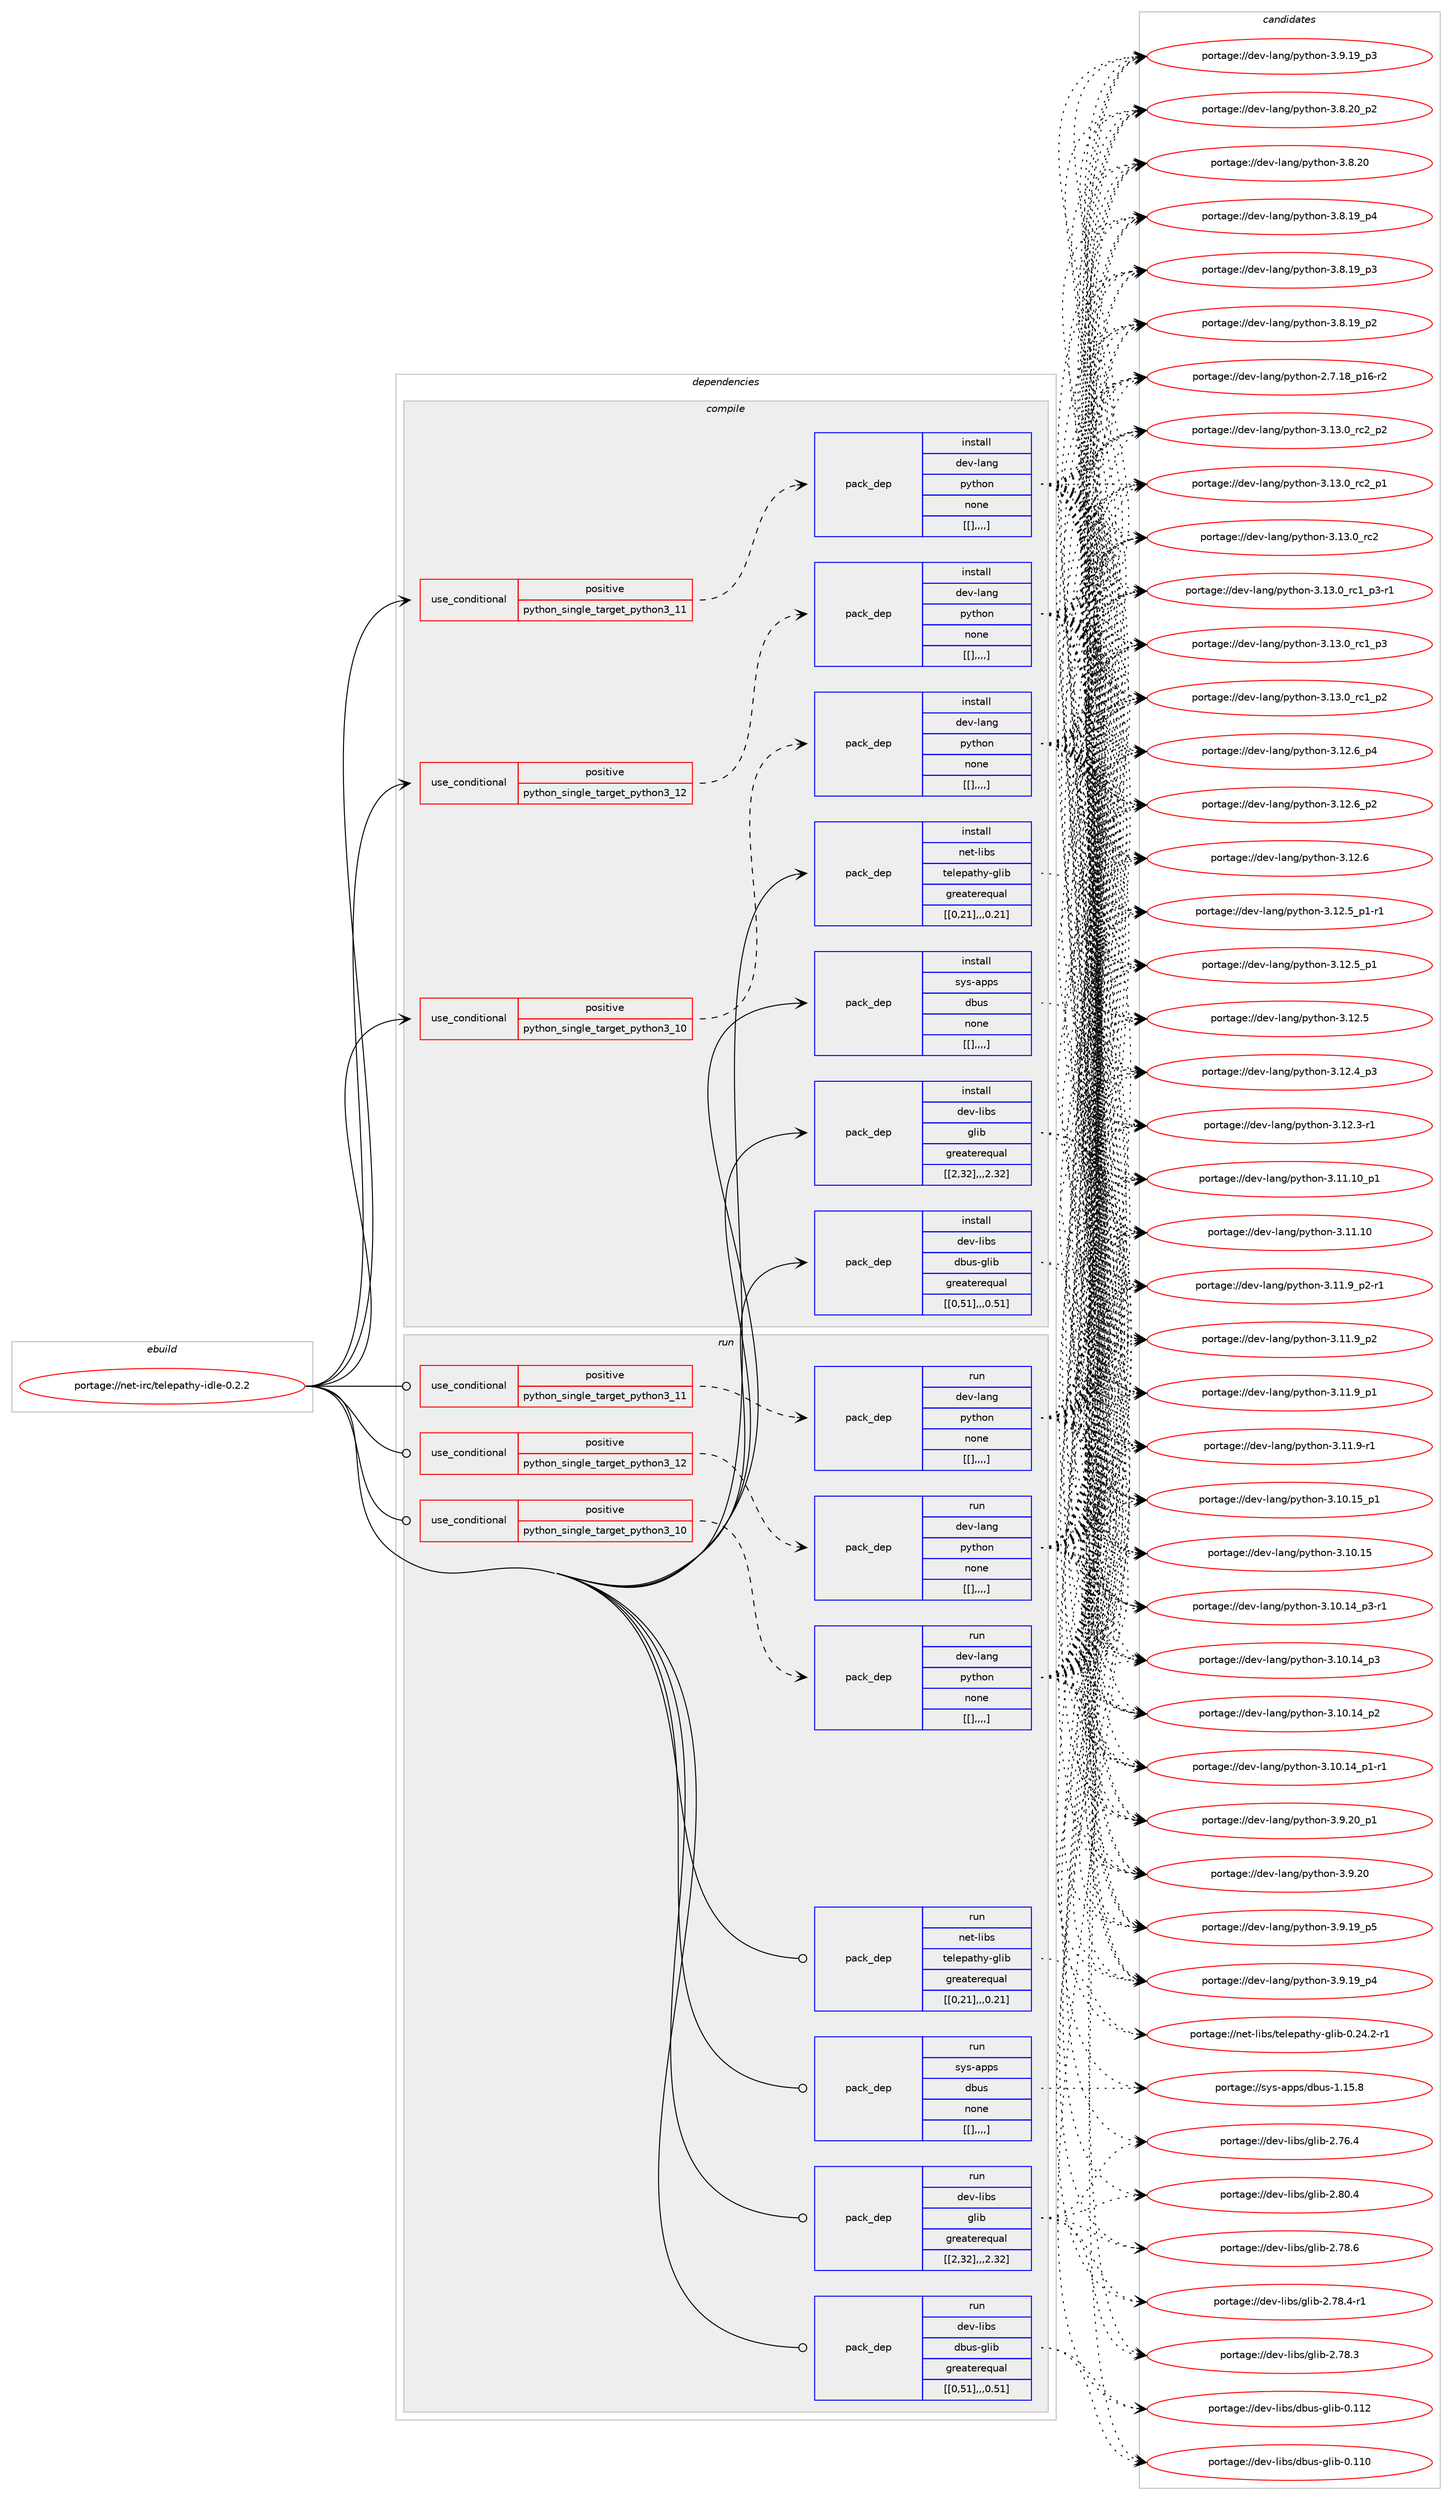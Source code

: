 digraph prolog {

# *************
# Graph options
# *************

newrank=true;
concentrate=true;
compound=true;
graph [rankdir=LR,fontname=Helvetica,fontsize=10,ranksep=1.5];#, ranksep=2.5, nodesep=0.2];
edge  [arrowhead=vee];
node  [fontname=Helvetica,fontsize=10];

# **********
# The ebuild
# **********

subgraph cluster_leftcol {
color=gray;
label=<<i>ebuild</i>>;
id [label="portage://net-irc/telepathy-idle-0.2.2", color=red, width=4, href="../net-irc/telepathy-idle-0.2.2.svg"];
}

# ****************
# The dependencies
# ****************

subgraph cluster_midcol {
color=gray;
label=<<i>dependencies</i>>;
subgraph cluster_compile {
fillcolor="#eeeeee";
style=filled;
label=<<i>compile</i>>;
subgraph cond1357 {
dependency3674 [label=<<TABLE BORDER="0" CELLBORDER="1" CELLSPACING="0" CELLPADDING="4"><TR><TD ROWSPAN="3" CELLPADDING="10">use_conditional</TD></TR><TR><TD>positive</TD></TR><TR><TD>python_single_target_python3_10</TD></TR></TABLE>>, shape=none, color=red];
subgraph pack2304 {
dependency3675 [label=<<TABLE BORDER="0" CELLBORDER="1" CELLSPACING="0" CELLPADDING="4" WIDTH="220"><TR><TD ROWSPAN="6" CELLPADDING="30">pack_dep</TD></TR><TR><TD WIDTH="110">install</TD></TR><TR><TD>dev-lang</TD></TR><TR><TD>python</TD></TR><TR><TD>none</TD></TR><TR><TD>[[],,,,]</TD></TR></TABLE>>, shape=none, color=blue];
}
dependency3674:e -> dependency3675:w [weight=20,style="dashed",arrowhead="vee"];
}
id:e -> dependency3674:w [weight=20,style="solid",arrowhead="vee"];
subgraph cond1358 {
dependency3676 [label=<<TABLE BORDER="0" CELLBORDER="1" CELLSPACING="0" CELLPADDING="4"><TR><TD ROWSPAN="3" CELLPADDING="10">use_conditional</TD></TR><TR><TD>positive</TD></TR><TR><TD>python_single_target_python3_11</TD></TR></TABLE>>, shape=none, color=red];
subgraph pack2305 {
dependency3677 [label=<<TABLE BORDER="0" CELLBORDER="1" CELLSPACING="0" CELLPADDING="4" WIDTH="220"><TR><TD ROWSPAN="6" CELLPADDING="30">pack_dep</TD></TR><TR><TD WIDTH="110">install</TD></TR><TR><TD>dev-lang</TD></TR><TR><TD>python</TD></TR><TR><TD>none</TD></TR><TR><TD>[[],,,,]</TD></TR></TABLE>>, shape=none, color=blue];
}
dependency3676:e -> dependency3677:w [weight=20,style="dashed",arrowhead="vee"];
}
id:e -> dependency3676:w [weight=20,style="solid",arrowhead="vee"];
subgraph cond1359 {
dependency3678 [label=<<TABLE BORDER="0" CELLBORDER="1" CELLSPACING="0" CELLPADDING="4"><TR><TD ROWSPAN="3" CELLPADDING="10">use_conditional</TD></TR><TR><TD>positive</TD></TR><TR><TD>python_single_target_python3_12</TD></TR></TABLE>>, shape=none, color=red];
subgraph pack2306 {
dependency3679 [label=<<TABLE BORDER="0" CELLBORDER="1" CELLSPACING="0" CELLPADDING="4" WIDTH="220"><TR><TD ROWSPAN="6" CELLPADDING="30">pack_dep</TD></TR><TR><TD WIDTH="110">install</TD></TR><TR><TD>dev-lang</TD></TR><TR><TD>python</TD></TR><TR><TD>none</TD></TR><TR><TD>[[],,,,]</TD></TR></TABLE>>, shape=none, color=blue];
}
dependency3678:e -> dependency3679:w [weight=20,style="dashed",arrowhead="vee"];
}
id:e -> dependency3678:w [weight=20,style="solid",arrowhead="vee"];
subgraph pack2307 {
dependency3680 [label=<<TABLE BORDER="0" CELLBORDER="1" CELLSPACING="0" CELLPADDING="4" WIDTH="220"><TR><TD ROWSPAN="6" CELLPADDING="30">pack_dep</TD></TR><TR><TD WIDTH="110">install</TD></TR><TR><TD>dev-libs</TD></TR><TR><TD>dbus-glib</TD></TR><TR><TD>greaterequal</TD></TR><TR><TD>[[0,51],,,0.51]</TD></TR></TABLE>>, shape=none, color=blue];
}
id:e -> dependency3680:w [weight=20,style="solid",arrowhead="vee"];
subgraph pack2308 {
dependency3681 [label=<<TABLE BORDER="0" CELLBORDER="1" CELLSPACING="0" CELLPADDING="4" WIDTH="220"><TR><TD ROWSPAN="6" CELLPADDING="30">pack_dep</TD></TR><TR><TD WIDTH="110">install</TD></TR><TR><TD>dev-libs</TD></TR><TR><TD>glib</TD></TR><TR><TD>greaterequal</TD></TR><TR><TD>[[2,32],,,2.32]</TD></TR></TABLE>>, shape=none, color=blue];
}
id:e -> dependency3681:w [weight=20,style="solid",arrowhead="vee"];
subgraph pack2309 {
dependency3682 [label=<<TABLE BORDER="0" CELLBORDER="1" CELLSPACING="0" CELLPADDING="4" WIDTH="220"><TR><TD ROWSPAN="6" CELLPADDING="30">pack_dep</TD></TR><TR><TD WIDTH="110">install</TD></TR><TR><TD>net-libs</TD></TR><TR><TD>telepathy-glib</TD></TR><TR><TD>greaterequal</TD></TR><TR><TD>[[0,21],,,0.21]</TD></TR></TABLE>>, shape=none, color=blue];
}
id:e -> dependency3682:w [weight=20,style="solid",arrowhead="vee"];
subgraph pack2310 {
dependency3683 [label=<<TABLE BORDER="0" CELLBORDER="1" CELLSPACING="0" CELLPADDING="4" WIDTH="220"><TR><TD ROWSPAN="6" CELLPADDING="30">pack_dep</TD></TR><TR><TD WIDTH="110">install</TD></TR><TR><TD>sys-apps</TD></TR><TR><TD>dbus</TD></TR><TR><TD>none</TD></TR><TR><TD>[[],,,,]</TD></TR></TABLE>>, shape=none, color=blue];
}
id:e -> dependency3683:w [weight=20,style="solid",arrowhead="vee"];
}
subgraph cluster_compileandrun {
fillcolor="#eeeeee";
style=filled;
label=<<i>compile and run</i>>;
}
subgraph cluster_run {
fillcolor="#eeeeee";
style=filled;
label=<<i>run</i>>;
subgraph cond1360 {
dependency3684 [label=<<TABLE BORDER="0" CELLBORDER="1" CELLSPACING="0" CELLPADDING="4"><TR><TD ROWSPAN="3" CELLPADDING="10">use_conditional</TD></TR><TR><TD>positive</TD></TR><TR><TD>python_single_target_python3_10</TD></TR></TABLE>>, shape=none, color=red];
subgraph pack2311 {
dependency3685 [label=<<TABLE BORDER="0" CELLBORDER="1" CELLSPACING="0" CELLPADDING="4" WIDTH="220"><TR><TD ROWSPAN="6" CELLPADDING="30">pack_dep</TD></TR><TR><TD WIDTH="110">run</TD></TR><TR><TD>dev-lang</TD></TR><TR><TD>python</TD></TR><TR><TD>none</TD></TR><TR><TD>[[],,,,]</TD></TR></TABLE>>, shape=none, color=blue];
}
dependency3684:e -> dependency3685:w [weight=20,style="dashed",arrowhead="vee"];
}
id:e -> dependency3684:w [weight=20,style="solid",arrowhead="odot"];
subgraph cond1361 {
dependency3686 [label=<<TABLE BORDER="0" CELLBORDER="1" CELLSPACING="0" CELLPADDING="4"><TR><TD ROWSPAN="3" CELLPADDING="10">use_conditional</TD></TR><TR><TD>positive</TD></TR><TR><TD>python_single_target_python3_11</TD></TR></TABLE>>, shape=none, color=red];
subgraph pack2312 {
dependency3687 [label=<<TABLE BORDER="0" CELLBORDER="1" CELLSPACING="0" CELLPADDING="4" WIDTH="220"><TR><TD ROWSPAN="6" CELLPADDING="30">pack_dep</TD></TR><TR><TD WIDTH="110">run</TD></TR><TR><TD>dev-lang</TD></TR><TR><TD>python</TD></TR><TR><TD>none</TD></TR><TR><TD>[[],,,,]</TD></TR></TABLE>>, shape=none, color=blue];
}
dependency3686:e -> dependency3687:w [weight=20,style="dashed",arrowhead="vee"];
}
id:e -> dependency3686:w [weight=20,style="solid",arrowhead="odot"];
subgraph cond1362 {
dependency3688 [label=<<TABLE BORDER="0" CELLBORDER="1" CELLSPACING="0" CELLPADDING="4"><TR><TD ROWSPAN="3" CELLPADDING="10">use_conditional</TD></TR><TR><TD>positive</TD></TR><TR><TD>python_single_target_python3_12</TD></TR></TABLE>>, shape=none, color=red];
subgraph pack2313 {
dependency3689 [label=<<TABLE BORDER="0" CELLBORDER="1" CELLSPACING="0" CELLPADDING="4" WIDTH="220"><TR><TD ROWSPAN="6" CELLPADDING="30">pack_dep</TD></TR><TR><TD WIDTH="110">run</TD></TR><TR><TD>dev-lang</TD></TR><TR><TD>python</TD></TR><TR><TD>none</TD></TR><TR><TD>[[],,,,]</TD></TR></TABLE>>, shape=none, color=blue];
}
dependency3688:e -> dependency3689:w [weight=20,style="dashed",arrowhead="vee"];
}
id:e -> dependency3688:w [weight=20,style="solid",arrowhead="odot"];
subgraph pack2314 {
dependency3690 [label=<<TABLE BORDER="0" CELLBORDER="1" CELLSPACING="0" CELLPADDING="4" WIDTH="220"><TR><TD ROWSPAN="6" CELLPADDING="30">pack_dep</TD></TR><TR><TD WIDTH="110">run</TD></TR><TR><TD>dev-libs</TD></TR><TR><TD>dbus-glib</TD></TR><TR><TD>greaterequal</TD></TR><TR><TD>[[0,51],,,0.51]</TD></TR></TABLE>>, shape=none, color=blue];
}
id:e -> dependency3690:w [weight=20,style="solid",arrowhead="odot"];
subgraph pack2315 {
dependency3691 [label=<<TABLE BORDER="0" CELLBORDER="1" CELLSPACING="0" CELLPADDING="4" WIDTH="220"><TR><TD ROWSPAN="6" CELLPADDING="30">pack_dep</TD></TR><TR><TD WIDTH="110">run</TD></TR><TR><TD>dev-libs</TD></TR><TR><TD>glib</TD></TR><TR><TD>greaterequal</TD></TR><TR><TD>[[2,32],,,2.32]</TD></TR></TABLE>>, shape=none, color=blue];
}
id:e -> dependency3691:w [weight=20,style="solid",arrowhead="odot"];
subgraph pack2316 {
dependency3692 [label=<<TABLE BORDER="0" CELLBORDER="1" CELLSPACING="0" CELLPADDING="4" WIDTH="220"><TR><TD ROWSPAN="6" CELLPADDING="30">pack_dep</TD></TR><TR><TD WIDTH="110">run</TD></TR><TR><TD>net-libs</TD></TR><TR><TD>telepathy-glib</TD></TR><TR><TD>greaterequal</TD></TR><TR><TD>[[0,21],,,0.21]</TD></TR></TABLE>>, shape=none, color=blue];
}
id:e -> dependency3692:w [weight=20,style="solid",arrowhead="odot"];
subgraph pack2317 {
dependency3693 [label=<<TABLE BORDER="0" CELLBORDER="1" CELLSPACING="0" CELLPADDING="4" WIDTH="220"><TR><TD ROWSPAN="6" CELLPADDING="30">pack_dep</TD></TR><TR><TD WIDTH="110">run</TD></TR><TR><TD>sys-apps</TD></TR><TR><TD>dbus</TD></TR><TR><TD>none</TD></TR><TR><TD>[[],,,,]</TD></TR></TABLE>>, shape=none, color=blue];
}
id:e -> dependency3693:w [weight=20,style="solid",arrowhead="odot"];
}
}

# **************
# The candidates
# **************

subgraph cluster_choices {
rank=same;
color=gray;
label=<<i>candidates</i>>;

subgraph choice2304 {
color=black;
nodesep=1;
choice100101118451089711010347112121116104111110455146495146489511499509511250 [label="portage://dev-lang/python-3.13.0_rc2_p2", color=red, width=4,href="../dev-lang/python-3.13.0_rc2_p2.svg"];
choice100101118451089711010347112121116104111110455146495146489511499509511249 [label="portage://dev-lang/python-3.13.0_rc2_p1", color=red, width=4,href="../dev-lang/python-3.13.0_rc2_p1.svg"];
choice10010111845108971101034711212111610411111045514649514648951149950 [label="portage://dev-lang/python-3.13.0_rc2", color=red, width=4,href="../dev-lang/python-3.13.0_rc2.svg"];
choice1001011184510897110103471121211161041111104551464951464895114994995112514511449 [label="portage://dev-lang/python-3.13.0_rc1_p3-r1", color=red, width=4,href="../dev-lang/python-3.13.0_rc1_p3-r1.svg"];
choice100101118451089711010347112121116104111110455146495146489511499499511251 [label="portage://dev-lang/python-3.13.0_rc1_p3", color=red, width=4,href="../dev-lang/python-3.13.0_rc1_p3.svg"];
choice100101118451089711010347112121116104111110455146495146489511499499511250 [label="portage://dev-lang/python-3.13.0_rc1_p2", color=red, width=4,href="../dev-lang/python-3.13.0_rc1_p2.svg"];
choice100101118451089711010347112121116104111110455146495046549511252 [label="portage://dev-lang/python-3.12.6_p4", color=red, width=4,href="../dev-lang/python-3.12.6_p4.svg"];
choice100101118451089711010347112121116104111110455146495046549511250 [label="portage://dev-lang/python-3.12.6_p2", color=red, width=4,href="../dev-lang/python-3.12.6_p2.svg"];
choice10010111845108971101034711212111610411111045514649504654 [label="portage://dev-lang/python-3.12.6", color=red, width=4,href="../dev-lang/python-3.12.6.svg"];
choice1001011184510897110103471121211161041111104551464950465395112494511449 [label="portage://dev-lang/python-3.12.5_p1-r1", color=red, width=4,href="../dev-lang/python-3.12.5_p1-r1.svg"];
choice100101118451089711010347112121116104111110455146495046539511249 [label="portage://dev-lang/python-3.12.5_p1", color=red, width=4,href="../dev-lang/python-3.12.5_p1.svg"];
choice10010111845108971101034711212111610411111045514649504653 [label="portage://dev-lang/python-3.12.5", color=red, width=4,href="../dev-lang/python-3.12.5.svg"];
choice100101118451089711010347112121116104111110455146495046529511251 [label="portage://dev-lang/python-3.12.4_p3", color=red, width=4,href="../dev-lang/python-3.12.4_p3.svg"];
choice100101118451089711010347112121116104111110455146495046514511449 [label="portage://dev-lang/python-3.12.3-r1", color=red, width=4,href="../dev-lang/python-3.12.3-r1.svg"];
choice10010111845108971101034711212111610411111045514649494649489511249 [label="portage://dev-lang/python-3.11.10_p1", color=red, width=4,href="../dev-lang/python-3.11.10_p1.svg"];
choice1001011184510897110103471121211161041111104551464949464948 [label="portage://dev-lang/python-3.11.10", color=red, width=4,href="../dev-lang/python-3.11.10.svg"];
choice1001011184510897110103471121211161041111104551464949465795112504511449 [label="portage://dev-lang/python-3.11.9_p2-r1", color=red, width=4,href="../dev-lang/python-3.11.9_p2-r1.svg"];
choice100101118451089711010347112121116104111110455146494946579511250 [label="portage://dev-lang/python-3.11.9_p2", color=red, width=4,href="../dev-lang/python-3.11.9_p2.svg"];
choice100101118451089711010347112121116104111110455146494946579511249 [label="portage://dev-lang/python-3.11.9_p1", color=red, width=4,href="../dev-lang/python-3.11.9_p1.svg"];
choice100101118451089711010347112121116104111110455146494946574511449 [label="portage://dev-lang/python-3.11.9-r1", color=red, width=4,href="../dev-lang/python-3.11.9-r1.svg"];
choice10010111845108971101034711212111610411111045514649484649539511249 [label="portage://dev-lang/python-3.10.15_p1", color=red, width=4,href="../dev-lang/python-3.10.15_p1.svg"];
choice1001011184510897110103471121211161041111104551464948464953 [label="portage://dev-lang/python-3.10.15", color=red, width=4,href="../dev-lang/python-3.10.15.svg"];
choice100101118451089711010347112121116104111110455146494846495295112514511449 [label="portage://dev-lang/python-3.10.14_p3-r1", color=red, width=4,href="../dev-lang/python-3.10.14_p3-r1.svg"];
choice10010111845108971101034711212111610411111045514649484649529511251 [label="portage://dev-lang/python-3.10.14_p3", color=red, width=4,href="../dev-lang/python-3.10.14_p3.svg"];
choice10010111845108971101034711212111610411111045514649484649529511250 [label="portage://dev-lang/python-3.10.14_p2", color=red, width=4,href="../dev-lang/python-3.10.14_p2.svg"];
choice100101118451089711010347112121116104111110455146494846495295112494511449 [label="portage://dev-lang/python-3.10.14_p1-r1", color=red, width=4,href="../dev-lang/python-3.10.14_p1-r1.svg"];
choice100101118451089711010347112121116104111110455146574650489511249 [label="portage://dev-lang/python-3.9.20_p1", color=red, width=4,href="../dev-lang/python-3.9.20_p1.svg"];
choice10010111845108971101034711212111610411111045514657465048 [label="portage://dev-lang/python-3.9.20", color=red, width=4,href="../dev-lang/python-3.9.20.svg"];
choice100101118451089711010347112121116104111110455146574649579511253 [label="portage://dev-lang/python-3.9.19_p5", color=red, width=4,href="../dev-lang/python-3.9.19_p5.svg"];
choice100101118451089711010347112121116104111110455146574649579511252 [label="portage://dev-lang/python-3.9.19_p4", color=red, width=4,href="../dev-lang/python-3.9.19_p4.svg"];
choice100101118451089711010347112121116104111110455146574649579511251 [label="portage://dev-lang/python-3.9.19_p3", color=red, width=4,href="../dev-lang/python-3.9.19_p3.svg"];
choice100101118451089711010347112121116104111110455146564650489511250 [label="portage://dev-lang/python-3.8.20_p2", color=red, width=4,href="../dev-lang/python-3.8.20_p2.svg"];
choice10010111845108971101034711212111610411111045514656465048 [label="portage://dev-lang/python-3.8.20", color=red, width=4,href="../dev-lang/python-3.8.20.svg"];
choice100101118451089711010347112121116104111110455146564649579511252 [label="portage://dev-lang/python-3.8.19_p4", color=red, width=4,href="../dev-lang/python-3.8.19_p4.svg"];
choice100101118451089711010347112121116104111110455146564649579511251 [label="portage://dev-lang/python-3.8.19_p3", color=red, width=4,href="../dev-lang/python-3.8.19_p3.svg"];
choice100101118451089711010347112121116104111110455146564649579511250 [label="portage://dev-lang/python-3.8.19_p2", color=red, width=4,href="../dev-lang/python-3.8.19_p2.svg"];
choice100101118451089711010347112121116104111110455046554649569511249544511450 [label="portage://dev-lang/python-2.7.18_p16-r2", color=red, width=4,href="../dev-lang/python-2.7.18_p16-r2.svg"];
dependency3675:e -> choice100101118451089711010347112121116104111110455146495146489511499509511250:w [style=dotted,weight="100"];
dependency3675:e -> choice100101118451089711010347112121116104111110455146495146489511499509511249:w [style=dotted,weight="100"];
dependency3675:e -> choice10010111845108971101034711212111610411111045514649514648951149950:w [style=dotted,weight="100"];
dependency3675:e -> choice1001011184510897110103471121211161041111104551464951464895114994995112514511449:w [style=dotted,weight="100"];
dependency3675:e -> choice100101118451089711010347112121116104111110455146495146489511499499511251:w [style=dotted,weight="100"];
dependency3675:e -> choice100101118451089711010347112121116104111110455146495146489511499499511250:w [style=dotted,weight="100"];
dependency3675:e -> choice100101118451089711010347112121116104111110455146495046549511252:w [style=dotted,weight="100"];
dependency3675:e -> choice100101118451089711010347112121116104111110455146495046549511250:w [style=dotted,weight="100"];
dependency3675:e -> choice10010111845108971101034711212111610411111045514649504654:w [style=dotted,weight="100"];
dependency3675:e -> choice1001011184510897110103471121211161041111104551464950465395112494511449:w [style=dotted,weight="100"];
dependency3675:e -> choice100101118451089711010347112121116104111110455146495046539511249:w [style=dotted,weight="100"];
dependency3675:e -> choice10010111845108971101034711212111610411111045514649504653:w [style=dotted,weight="100"];
dependency3675:e -> choice100101118451089711010347112121116104111110455146495046529511251:w [style=dotted,weight="100"];
dependency3675:e -> choice100101118451089711010347112121116104111110455146495046514511449:w [style=dotted,weight="100"];
dependency3675:e -> choice10010111845108971101034711212111610411111045514649494649489511249:w [style=dotted,weight="100"];
dependency3675:e -> choice1001011184510897110103471121211161041111104551464949464948:w [style=dotted,weight="100"];
dependency3675:e -> choice1001011184510897110103471121211161041111104551464949465795112504511449:w [style=dotted,weight="100"];
dependency3675:e -> choice100101118451089711010347112121116104111110455146494946579511250:w [style=dotted,weight="100"];
dependency3675:e -> choice100101118451089711010347112121116104111110455146494946579511249:w [style=dotted,weight="100"];
dependency3675:e -> choice100101118451089711010347112121116104111110455146494946574511449:w [style=dotted,weight="100"];
dependency3675:e -> choice10010111845108971101034711212111610411111045514649484649539511249:w [style=dotted,weight="100"];
dependency3675:e -> choice1001011184510897110103471121211161041111104551464948464953:w [style=dotted,weight="100"];
dependency3675:e -> choice100101118451089711010347112121116104111110455146494846495295112514511449:w [style=dotted,weight="100"];
dependency3675:e -> choice10010111845108971101034711212111610411111045514649484649529511251:w [style=dotted,weight="100"];
dependency3675:e -> choice10010111845108971101034711212111610411111045514649484649529511250:w [style=dotted,weight="100"];
dependency3675:e -> choice100101118451089711010347112121116104111110455146494846495295112494511449:w [style=dotted,weight="100"];
dependency3675:e -> choice100101118451089711010347112121116104111110455146574650489511249:w [style=dotted,weight="100"];
dependency3675:e -> choice10010111845108971101034711212111610411111045514657465048:w [style=dotted,weight="100"];
dependency3675:e -> choice100101118451089711010347112121116104111110455146574649579511253:w [style=dotted,weight="100"];
dependency3675:e -> choice100101118451089711010347112121116104111110455146574649579511252:w [style=dotted,weight="100"];
dependency3675:e -> choice100101118451089711010347112121116104111110455146574649579511251:w [style=dotted,weight="100"];
dependency3675:e -> choice100101118451089711010347112121116104111110455146564650489511250:w [style=dotted,weight="100"];
dependency3675:e -> choice10010111845108971101034711212111610411111045514656465048:w [style=dotted,weight="100"];
dependency3675:e -> choice100101118451089711010347112121116104111110455146564649579511252:w [style=dotted,weight="100"];
dependency3675:e -> choice100101118451089711010347112121116104111110455146564649579511251:w [style=dotted,weight="100"];
dependency3675:e -> choice100101118451089711010347112121116104111110455146564649579511250:w [style=dotted,weight="100"];
dependency3675:e -> choice100101118451089711010347112121116104111110455046554649569511249544511450:w [style=dotted,weight="100"];
}
subgraph choice2305 {
color=black;
nodesep=1;
choice100101118451089711010347112121116104111110455146495146489511499509511250 [label="portage://dev-lang/python-3.13.0_rc2_p2", color=red, width=4,href="../dev-lang/python-3.13.0_rc2_p2.svg"];
choice100101118451089711010347112121116104111110455146495146489511499509511249 [label="portage://dev-lang/python-3.13.0_rc2_p1", color=red, width=4,href="../dev-lang/python-3.13.0_rc2_p1.svg"];
choice10010111845108971101034711212111610411111045514649514648951149950 [label="portage://dev-lang/python-3.13.0_rc2", color=red, width=4,href="../dev-lang/python-3.13.0_rc2.svg"];
choice1001011184510897110103471121211161041111104551464951464895114994995112514511449 [label="portage://dev-lang/python-3.13.0_rc1_p3-r1", color=red, width=4,href="../dev-lang/python-3.13.0_rc1_p3-r1.svg"];
choice100101118451089711010347112121116104111110455146495146489511499499511251 [label="portage://dev-lang/python-3.13.0_rc1_p3", color=red, width=4,href="../dev-lang/python-3.13.0_rc1_p3.svg"];
choice100101118451089711010347112121116104111110455146495146489511499499511250 [label="portage://dev-lang/python-3.13.0_rc1_p2", color=red, width=4,href="../dev-lang/python-3.13.0_rc1_p2.svg"];
choice100101118451089711010347112121116104111110455146495046549511252 [label="portage://dev-lang/python-3.12.6_p4", color=red, width=4,href="../dev-lang/python-3.12.6_p4.svg"];
choice100101118451089711010347112121116104111110455146495046549511250 [label="portage://dev-lang/python-3.12.6_p2", color=red, width=4,href="../dev-lang/python-3.12.6_p2.svg"];
choice10010111845108971101034711212111610411111045514649504654 [label="portage://dev-lang/python-3.12.6", color=red, width=4,href="../dev-lang/python-3.12.6.svg"];
choice1001011184510897110103471121211161041111104551464950465395112494511449 [label="portage://dev-lang/python-3.12.5_p1-r1", color=red, width=4,href="../dev-lang/python-3.12.5_p1-r1.svg"];
choice100101118451089711010347112121116104111110455146495046539511249 [label="portage://dev-lang/python-3.12.5_p1", color=red, width=4,href="../dev-lang/python-3.12.5_p1.svg"];
choice10010111845108971101034711212111610411111045514649504653 [label="portage://dev-lang/python-3.12.5", color=red, width=4,href="../dev-lang/python-3.12.5.svg"];
choice100101118451089711010347112121116104111110455146495046529511251 [label="portage://dev-lang/python-3.12.4_p3", color=red, width=4,href="../dev-lang/python-3.12.4_p3.svg"];
choice100101118451089711010347112121116104111110455146495046514511449 [label="portage://dev-lang/python-3.12.3-r1", color=red, width=4,href="../dev-lang/python-3.12.3-r1.svg"];
choice10010111845108971101034711212111610411111045514649494649489511249 [label="portage://dev-lang/python-3.11.10_p1", color=red, width=4,href="../dev-lang/python-3.11.10_p1.svg"];
choice1001011184510897110103471121211161041111104551464949464948 [label="portage://dev-lang/python-3.11.10", color=red, width=4,href="../dev-lang/python-3.11.10.svg"];
choice1001011184510897110103471121211161041111104551464949465795112504511449 [label="portage://dev-lang/python-3.11.9_p2-r1", color=red, width=4,href="../dev-lang/python-3.11.9_p2-r1.svg"];
choice100101118451089711010347112121116104111110455146494946579511250 [label="portage://dev-lang/python-3.11.9_p2", color=red, width=4,href="../dev-lang/python-3.11.9_p2.svg"];
choice100101118451089711010347112121116104111110455146494946579511249 [label="portage://dev-lang/python-3.11.9_p1", color=red, width=4,href="../dev-lang/python-3.11.9_p1.svg"];
choice100101118451089711010347112121116104111110455146494946574511449 [label="portage://dev-lang/python-3.11.9-r1", color=red, width=4,href="../dev-lang/python-3.11.9-r1.svg"];
choice10010111845108971101034711212111610411111045514649484649539511249 [label="portage://dev-lang/python-3.10.15_p1", color=red, width=4,href="../dev-lang/python-3.10.15_p1.svg"];
choice1001011184510897110103471121211161041111104551464948464953 [label="portage://dev-lang/python-3.10.15", color=red, width=4,href="../dev-lang/python-3.10.15.svg"];
choice100101118451089711010347112121116104111110455146494846495295112514511449 [label="portage://dev-lang/python-3.10.14_p3-r1", color=red, width=4,href="../dev-lang/python-3.10.14_p3-r1.svg"];
choice10010111845108971101034711212111610411111045514649484649529511251 [label="portage://dev-lang/python-3.10.14_p3", color=red, width=4,href="../dev-lang/python-3.10.14_p3.svg"];
choice10010111845108971101034711212111610411111045514649484649529511250 [label="portage://dev-lang/python-3.10.14_p2", color=red, width=4,href="../dev-lang/python-3.10.14_p2.svg"];
choice100101118451089711010347112121116104111110455146494846495295112494511449 [label="portage://dev-lang/python-3.10.14_p1-r1", color=red, width=4,href="../dev-lang/python-3.10.14_p1-r1.svg"];
choice100101118451089711010347112121116104111110455146574650489511249 [label="portage://dev-lang/python-3.9.20_p1", color=red, width=4,href="../dev-lang/python-3.9.20_p1.svg"];
choice10010111845108971101034711212111610411111045514657465048 [label="portage://dev-lang/python-3.9.20", color=red, width=4,href="../dev-lang/python-3.9.20.svg"];
choice100101118451089711010347112121116104111110455146574649579511253 [label="portage://dev-lang/python-3.9.19_p5", color=red, width=4,href="../dev-lang/python-3.9.19_p5.svg"];
choice100101118451089711010347112121116104111110455146574649579511252 [label="portage://dev-lang/python-3.9.19_p4", color=red, width=4,href="../dev-lang/python-3.9.19_p4.svg"];
choice100101118451089711010347112121116104111110455146574649579511251 [label="portage://dev-lang/python-3.9.19_p3", color=red, width=4,href="../dev-lang/python-3.9.19_p3.svg"];
choice100101118451089711010347112121116104111110455146564650489511250 [label="portage://dev-lang/python-3.8.20_p2", color=red, width=4,href="../dev-lang/python-3.8.20_p2.svg"];
choice10010111845108971101034711212111610411111045514656465048 [label="portage://dev-lang/python-3.8.20", color=red, width=4,href="../dev-lang/python-3.8.20.svg"];
choice100101118451089711010347112121116104111110455146564649579511252 [label="portage://dev-lang/python-3.8.19_p4", color=red, width=4,href="../dev-lang/python-3.8.19_p4.svg"];
choice100101118451089711010347112121116104111110455146564649579511251 [label="portage://dev-lang/python-3.8.19_p3", color=red, width=4,href="../dev-lang/python-3.8.19_p3.svg"];
choice100101118451089711010347112121116104111110455146564649579511250 [label="portage://dev-lang/python-3.8.19_p2", color=red, width=4,href="../dev-lang/python-3.8.19_p2.svg"];
choice100101118451089711010347112121116104111110455046554649569511249544511450 [label="portage://dev-lang/python-2.7.18_p16-r2", color=red, width=4,href="../dev-lang/python-2.7.18_p16-r2.svg"];
dependency3677:e -> choice100101118451089711010347112121116104111110455146495146489511499509511250:w [style=dotted,weight="100"];
dependency3677:e -> choice100101118451089711010347112121116104111110455146495146489511499509511249:w [style=dotted,weight="100"];
dependency3677:e -> choice10010111845108971101034711212111610411111045514649514648951149950:w [style=dotted,weight="100"];
dependency3677:e -> choice1001011184510897110103471121211161041111104551464951464895114994995112514511449:w [style=dotted,weight="100"];
dependency3677:e -> choice100101118451089711010347112121116104111110455146495146489511499499511251:w [style=dotted,weight="100"];
dependency3677:e -> choice100101118451089711010347112121116104111110455146495146489511499499511250:w [style=dotted,weight="100"];
dependency3677:e -> choice100101118451089711010347112121116104111110455146495046549511252:w [style=dotted,weight="100"];
dependency3677:e -> choice100101118451089711010347112121116104111110455146495046549511250:w [style=dotted,weight="100"];
dependency3677:e -> choice10010111845108971101034711212111610411111045514649504654:w [style=dotted,weight="100"];
dependency3677:e -> choice1001011184510897110103471121211161041111104551464950465395112494511449:w [style=dotted,weight="100"];
dependency3677:e -> choice100101118451089711010347112121116104111110455146495046539511249:w [style=dotted,weight="100"];
dependency3677:e -> choice10010111845108971101034711212111610411111045514649504653:w [style=dotted,weight="100"];
dependency3677:e -> choice100101118451089711010347112121116104111110455146495046529511251:w [style=dotted,weight="100"];
dependency3677:e -> choice100101118451089711010347112121116104111110455146495046514511449:w [style=dotted,weight="100"];
dependency3677:e -> choice10010111845108971101034711212111610411111045514649494649489511249:w [style=dotted,weight="100"];
dependency3677:e -> choice1001011184510897110103471121211161041111104551464949464948:w [style=dotted,weight="100"];
dependency3677:e -> choice1001011184510897110103471121211161041111104551464949465795112504511449:w [style=dotted,weight="100"];
dependency3677:e -> choice100101118451089711010347112121116104111110455146494946579511250:w [style=dotted,weight="100"];
dependency3677:e -> choice100101118451089711010347112121116104111110455146494946579511249:w [style=dotted,weight="100"];
dependency3677:e -> choice100101118451089711010347112121116104111110455146494946574511449:w [style=dotted,weight="100"];
dependency3677:e -> choice10010111845108971101034711212111610411111045514649484649539511249:w [style=dotted,weight="100"];
dependency3677:e -> choice1001011184510897110103471121211161041111104551464948464953:w [style=dotted,weight="100"];
dependency3677:e -> choice100101118451089711010347112121116104111110455146494846495295112514511449:w [style=dotted,weight="100"];
dependency3677:e -> choice10010111845108971101034711212111610411111045514649484649529511251:w [style=dotted,weight="100"];
dependency3677:e -> choice10010111845108971101034711212111610411111045514649484649529511250:w [style=dotted,weight="100"];
dependency3677:e -> choice100101118451089711010347112121116104111110455146494846495295112494511449:w [style=dotted,weight="100"];
dependency3677:e -> choice100101118451089711010347112121116104111110455146574650489511249:w [style=dotted,weight="100"];
dependency3677:e -> choice10010111845108971101034711212111610411111045514657465048:w [style=dotted,weight="100"];
dependency3677:e -> choice100101118451089711010347112121116104111110455146574649579511253:w [style=dotted,weight="100"];
dependency3677:e -> choice100101118451089711010347112121116104111110455146574649579511252:w [style=dotted,weight="100"];
dependency3677:e -> choice100101118451089711010347112121116104111110455146574649579511251:w [style=dotted,weight="100"];
dependency3677:e -> choice100101118451089711010347112121116104111110455146564650489511250:w [style=dotted,weight="100"];
dependency3677:e -> choice10010111845108971101034711212111610411111045514656465048:w [style=dotted,weight="100"];
dependency3677:e -> choice100101118451089711010347112121116104111110455146564649579511252:w [style=dotted,weight="100"];
dependency3677:e -> choice100101118451089711010347112121116104111110455146564649579511251:w [style=dotted,weight="100"];
dependency3677:e -> choice100101118451089711010347112121116104111110455146564649579511250:w [style=dotted,weight="100"];
dependency3677:e -> choice100101118451089711010347112121116104111110455046554649569511249544511450:w [style=dotted,weight="100"];
}
subgraph choice2306 {
color=black;
nodesep=1;
choice100101118451089711010347112121116104111110455146495146489511499509511250 [label="portage://dev-lang/python-3.13.0_rc2_p2", color=red, width=4,href="../dev-lang/python-3.13.0_rc2_p2.svg"];
choice100101118451089711010347112121116104111110455146495146489511499509511249 [label="portage://dev-lang/python-3.13.0_rc2_p1", color=red, width=4,href="../dev-lang/python-3.13.0_rc2_p1.svg"];
choice10010111845108971101034711212111610411111045514649514648951149950 [label="portage://dev-lang/python-3.13.0_rc2", color=red, width=4,href="../dev-lang/python-3.13.0_rc2.svg"];
choice1001011184510897110103471121211161041111104551464951464895114994995112514511449 [label="portage://dev-lang/python-3.13.0_rc1_p3-r1", color=red, width=4,href="../dev-lang/python-3.13.0_rc1_p3-r1.svg"];
choice100101118451089711010347112121116104111110455146495146489511499499511251 [label="portage://dev-lang/python-3.13.0_rc1_p3", color=red, width=4,href="../dev-lang/python-3.13.0_rc1_p3.svg"];
choice100101118451089711010347112121116104111110455146495146489511499499511250 [label="portage://dev-lang/python-3.13.0_rc1_p2", color=red, width=4,href="../dev-lang/python-3.13.0_rc1_p2.svg"];
choice100101118451089711010347112121116104111110455146495046549511252 [label="portage://dev-lang/python-3.12.6_p4", color=red, width=4,href="../dev-lang/python-3.12.6_p4.svg"];
choice100101118451089711010347112121116104111110455146495046549511250 [label="portage://dev-lang/python-3.12.6_p2", color=red, width=4,href="../dev-lang/python-3.12.6_p2.svg"];
choice10010111845108971101034711212111610411111045514649504654 [label="portage://dev-lang/python-3.12.6", color=red, width=4,href="../dev-lang/python-3.12.6.svg"];
choice1001011184510897110103471121211161041111104551464950465395112494511449 [label="portage://dev-lang/python-3.12.5_p1-r1", color=red, width=4,href="../dev-lang/python-3.12.5_p1-r1.svg"];
choice100101118451089711010347112121116104111110455146495046539511249 [label="portage://dev-lang/python-3.12.5_p1", color=red, width=4,href="../dev-lang/python-3.12.5_p1.svg"];
choice10010111845108971101034711212111610411111045514649504653 [label="portage://dev-lang/python-3.12.5", color=red, width=4,href="../dev-lang/python-3.12.5.svg"];
choice100101118451089711010347112121116104111110455146495046529511251 [label="portage://dev-lang/python-3.12.4_p3", color=red, width=4,href="../dev-lang/python-3.12.4_p3.svg"];
choice100101118451089711010347112121116104111110455146495046514511449 [label="portage://dev-lang/python-3.12.3-r1", color=red, width=4,href="../dev-lang/python-3.12.3-r1.svg"];
choice10010111845108971101034711212111610411111045514649494649489511249 [label="portage://dev-lang/python-3.11.10_p1", color=red, width=4,href="../dev-lang/python-3.11.10_p1.svg"];
choice1001011184510897110103471121211161041111104551464949464948 [label="portage://dev-lang/python-3.11.10", color=red, width=4,href="../dev-lang/python-3.11.10.svg"];
choice1001011184510897110103471121211161041111104551464949465795112504511449 [label="portage://dev-lang/python-3.11.9_p2-r1", color=red, width=4,href="../dev-lang/python-3.11.9_p2-r1.svg"];
choice100101118451089711010347112121116104111110455146494946579511250 [label="portage://dev-lang/python-3.11.9_p2", color=red, width=4,href="../dev-lang/python-3.11.9_p2.svg"];
choice100101118451089711010347112121116104111110455146494946579511249 [label="portage://dev-lang/python-3.11.9_p1", color=red, width=4,href="../dev-lang/python-3.11.9_p1.svg"];
choice100101118451089711010347112121116104111110455146494946574511449 [label="portage://dev-lang/python-3.11.9-r1", color=red, width=4,href="../dev-lang/python-3.11.9-r1.svg"];
choice10010111845108971101034711212111610411111045514649484649539511249 [label="portage://dev-lang/python-3.10.15_p1", color=red, width=4,href="../dev-lang/python-3.10.15_p1.svg"];
choice1001011184510897110103471121211161041111104551464948464953 [label="portage://dev-lang/python-3.10.15", color=red, width=4,href="../dev-lang/python-3.10.15.svg"];
choice100101118451089711010347112121116104111110455146494846495295112514511449 [label="portage://dev-lang/python-3.10.14_p3-r1", color=red, width=4,href="../dev-lang/python-3.10.14_p3-r1.svg"];
choice10010111845108971101034711212111610411111045514649484649529511251 [label="portage://dev-lang/python-3.10.14_p3", color=red, width=4,href="../dev-lang/python-3.10.14_p3.svg"];
choice10010111845108971101034711212111610411111045514649484649529511250 [label="portage://dev-lang/python-3.10.14_p2", color=red, width=4,href="../dev-lang/python-3.10.14_p2.svg"];
choice100101118451089711010347112121116104111110455146494846495295112494511449 [label="portage://dev-lang/python-3.10.14_p1-r1", color=red, width=4,href="../dev-lang/python-3.10.14_p1-r1.svg"];
choice100101118451089711010347112121116104111110455146574650489511249 [label="portage://dev-lang/python-3.9.20_p1", color=red, width=4,href="../dev-lang/python-3.9.20_p1.svg"];
choice10010111845108971101034711212111610411111045514657465048 [label="portage://dev-lang/python-3.9.20", color=red, width=4,href="../dev-lang/python-3.9.20.svg"];
choice100101118451089711010347112121116104111110455146574649579511253 [label="portage://dev-lang/python-3.9.19_p5", color=red, width=4,href="../dev-lang/python-3.9.19_p5.svg"];
choice100101118451089711010347112121116104111110455146574649579511252 [label="portage://dev-lang/python-3.9.19_p4", color=red, width=4,href="../dev-lang/python-3.9.19_p4.svg"];
choice100101118451089711010347112121116104111110455146574649579511251 [label="portage://dev-lang/python-3.9.19_p3", color=red, width=4,href="../dev-lang/python-3.9.19_p3.svg"];
choice100101118451089711010347112121116104111110455146564650489511250 [label="portage://dev-lang/python-3.8.20_p2", color=red, width=4,href="../dev-lang/python-3.8.20_p2.svg"];
choice10010111845108971101034711212111610411111045514656465048 [label="portage://dev-lang/python-3.8.20", color=red, width=4,href="../dev-lang/python-3.8.20.svg"];
choice100101118451089711010347112121116104111110455146564649579511252 [label="portage://dev-lang/python-3.8.19_p4", color=red, width=4,href="../dev-lang/python-3.8.19_p4.svg"];
choice100101118451089711010347112121116104111110455146564649579511251 [label="portage://dev-lang/python-3.8.19_p3", color=red, width=4,href="../dev-lang/python-3.8.19_p3.svg"];
choice100101118451089711010347112121116104111110455146564649579511250 [label="portage://dev-lang/python-3.8.19_p2", color=red, width=4,href="../dev-lang/python-3.8.19_p2.svg"];
choice100101118451089711010347112121116104111110455046554649569511249544511450 [label="portage://dev-lang/python-2.7.18_p16-r2", color=red, width=4,href="../dev-lang/python-2.7.18_p16-r2.svg"];
dependency3679:e -> choice100101118451089711010347112121116104111110455146495146489511499509511250:w [style=dotted,weight="100"];
dependency3679:e -> choice100101118451089711010347112121116104111110455146495146489511499509511249:w [style=dotted,weight="100"];
dependency3679:e -> choice10010111845108971101034711212111610411111045514649514648951149950:w [style=dotted,weight="100"];
dependency3679:e -> choice1001011184510897110103471121211161041111104551464951464895114994995112514511449:w [style=dotted,weight="100"];
dependency3679:e -> choice100101118451089711010347112121116104111110455146495146489511499499511251:w [style=dotted,weight="100"];
dependency3679:e -> choice100101118451089711010347112121116104111110455146495146489511499499511250:w [style=dotted,weight="100"];
dependency3679:e -> choice100101118451089711010347112121116104111110455146495046549511252:w [style=dotted,weight="100"];
dependency3679:e -> choice100101118451089711010347112121116104111110455146495046549511250:w [style=dotted,weight="100"];
dependency3679:e -> choice10010111845108971101034711212111610411111045514649504654:w [style=dotted,weight="100"];
dependency3679:e -> choice1001011184510897110103471121211161041111104551464950465395112494511449:w [style=dotted,weight="100"];
dependency3679:e -> choice100101118451089711010347112121116104111110455146495046539511249:w [style=dotted,weight="100"];
dependency3679:e -> choice10010111845108971101034711212111610411111045514649504653:w [style=dotted,weight="100"];
dependency3679:e -> choice100101118451089711010347112121116104111110455146495046529511251:w [style=dotted,weight="100"];
dependency3679:e -> choice100101118451089711010347112121116104111110455146495046514511449:w [style=dotted,weight="100"];
dependency3679:e -> choice10010111845108971101034711212111610411111045514649494649489511249:w [style=dotted,weight="100"];
dependency3679:e -> choice1001011184510897110103471121211161041111104551464949464948:w [style=dotted,weight="100"];
dependency3679:e -> choice1001011184510897110103471121211161041111104551464949465795112504511449:w [style=dotted,weight="100"];
dependency3679:e -> choice100101118451089711010347112121116104111110455146494946579511250:w [style=dotted,weight="100"];
dependency3679:e -> choice100101118451089711010347112121116104111110455146494946579511249:w [style=dotted,weight="100"];
dependency3679:e -> choice100101118451089711010347112121116104111110455146494946574511449:w [style=dotted,weight="100"];
dependency3679:e -> choice10010111845108971101034711212111610411111045514649484649539511249:w [style=dotted,weight="100"];
dependency3679:e -> choice1001011184510897110103471121211161041111104551464948464953:w [style=dotted,weight="100"];
dependency3679:e -> choice100101118451089711010347112121116104111110455146494846495295112514511449:w [style=dotted,weight="100"];
dependency3679:e -> choice10010111845108971101034711212111610411111045514649484649529511251:w [style=dotted,weight="100"];
dependency3679:e -> choice10010111845108971101034711212111610411111045514649484649529511250:w [style=dotted,weight="100"];
dependency3679:e -> choice100101118451089711010347112121116104111110455146494846495295112494511449:w [style=dotted,weight="100"];
dependency3679:e -> choice100101118451089711010347112121116104111110455146574650489511249:w [style=dotted,weight="100"];
dependency3679:e -> choice10010111845108971101034711212111610411111045514657465048:w [style=dotted,weight="100"];
dependency3679:e -> choice100101118451089711010347112121116104111110455146574649579511253:w [style=dotted,weight="100"];
dependency3679:e -> choice100101118451089711010347112121116104111110455146574649579511252:w [style=dotted,weight="100"];
dependency3679:e -> choice100101118451089711010347112121116104111110455146574649579511251:w [style=dotted,weight="100"];
dependency3679:e -> choice100101118451089711010347112121116104111110455146564650489511250:w [style=dotted,weight="100"];
dependency3679:e -> choice10010111845108971101034711212111610411111045514656465048:w [style=dotted,weight="100"];
dependency3679:e -> choice100101118451089711010347112121116104111110455146564649579511252:w [style=dotted,weight="100"];
dependency3679:e -> choice100101118451089711010347112121116104111110455146564649579511251:w [style=dotted,weight="100"];
dependency3679:e -> choice100101118451089711010347112121116104111110455146564649579511250:w [style=dotted,weight="100"];
dependency3679:e -> choice100101118451089711010347112121116104111110455046554649569511249544511450:w [style=dotted,weight="100"];
}
subgraph choice2307 {
color=black;
nodesep=1;
choice100101118451081059811547100981171154510310810598454846494950 [label="portage://dev-libs/dbus-glib-0.112", color=red, width=4,href="../dev-libs/dbus-glib-0.112.svg"];
choice100101118451081059811547100981171154510310810598454846494948 [label="portage://dev-libs/dbus-glib-0.110", color=red, width=4,href="../dev-libs/dbus-glib-0.110.svg"];
dependency3680:e -> choice100101118451081059811547100981171154510310810598454846494950:w [style=dotted,weight="100"];
dependency3680:e -> choice100101118451081059811547100981171154510310810598454846494948:w [style=dotted,weight="100"];
}
subgraph choice2308 {
color=black;
nodesep=1;
choice1001011184510810598115471031081059845504656484652 [label="portage://dev-libs/glib-2.80.4", color=red, width=4,href="../dev-libs/glib-2.80.4.svg"];
choice1001011184510810598115471031081059845504655564654 [label="portage://dev-libs/glib-2.78.6", color=red, width=4,href="../dev-libs/glib-2.78.6.svg"];
choice10010111845108105981154710310810598455046555646524511449 [label="portage://dev-libs/glib-2.78.4-r1", color=red, width=4,href="../dev-libs/glib-2.78.4-r1.svg"];
choice1001011184510810598115471031081059845504655564651 [label="portage://dev-libs/glib-2.78.3", color=red, width=4,href="../dev-libs/glib-2.78.3.svg"];
choice1001011184510810598115471031081059845504655544652 [label="portage://dev-libs/glib-2.76.4", color=red, width=4,href="../dev-libs/glib-2.76.4.svg"];
dependency3681:e -> choice1001011184510810598115471031081059845504656484652:w [style=dotted,weight="100"];
dependency3681:e -> choice1001011184510810598115471031081059845504655564654:w [style=dotted,weight="100"];
dependency3681:e -> choice10010111845108105981154710310810598455046555646524511449:w [style=dotted,weight="100"];
dependency3681:e -> choice1001011184510810598115471031081059845504655564651:w [style=dotted,weight="100"];
dependency3681:e -> choice1001011184510810598115471031081059845504655544652:w [style=dotted,weight="100"];
}
subgraph choice2309 {
color=black;
nodesep=1;
choice110101116451081059811547116101108101112971161041214510310810598454846505246504511449 [label="portage://net-libs/telepathy-glib-0.24.2-r1", color=red, width=4,href="../net-libs/telepathy-glib-0.24.2-r1.svg"];
dependency3682:e -> choice110101116451081059811547116101108101112971161041214510310810598454846505246504511449:w [style=dotted,weight="100"];
}
subgraph choice2310 {
color=black;
nodesep=1;
choice1151211154597112112115471009811711545494649534656 [label="portage://sys-apps/dbus-1.15.8", color=red, width=4,href="../sys-apps/dbus-1.15.8.svg"];
dependency3683:e -> choice1151211154597112112115471009811711545494649534656:w [style=dotted,weight="100"];
}
subgraph choice2311 {
color=black;
nodesep=1;
choice100101118451089711010347112121116104111110455146495146489511499509511250 [label="portage://dev-lang/python-3.13.0_rc2_p2", color=red, width=4,href="../dev-lang/python-3.13.0_rc2_p2.svg"];
choice100101118451089711010347112121116104111110455146495146489511499509511249 [label="portage://dev-lang/python-3.13.0_rc2_p1", color=red, width=4,href="../dev-lang/python-3.13.0_rc2_p1.svg"];
choice10010111845108971101034711212111610411111045514649514648951149950 [label="portage://dev-lang/python-3.13.0_rc2", color=red, width=4,href="../dev-lang/python-3.13.0_rc2.svg"];
choice1001011184510897110103471121211161041111104551464951464895114994995112514511449 [label="portage://dev-lang/python-3.13.0_rc1_p3-r1", color=red, width=4,href="../dev-lang/python-3.13.0_rc1_p3-r1.svg"];
choice100101118451089711010347112121116104111110455146495146489511499499511251 [label="portage://dev-lang/python-3.13.0_rc1_p3", color=red, width=4,href="../dev-lang/python-3.13.0_rc1_p3.svg"];
choice100101118451089711010347112121116104111110455146495146489511499499511250 [label="portage://dev-lang/python-3.13.0_rc1_p2", color=red, width=4,href="../dev-lang/python-3.13.0_rc1_p2.svg"];
choice100101118451089711010347112121116104111110455146495046549511252 [label="portage://dev-lang/python-3.12.6_p4", color=red, width=4,href="../dev-lang/python-3.12.6_p4.svg"];
choice100101118451089711010347112121116104111110455146495046549511250 [label="portage://dev-lang/python-3.12.6_p2", color=red, width=4,href="../dev-lang/python-3.12.6_p2.svg"];
choice10010111845108971101034711212111610411111045514649504654 [label="portage://dev-lang/python-3.12.6", color=red, width=4,href="../dev-lang/python-3.12.6.svg"];
choice1001011184510897110103471121211161041111104551464950465395112494511449 [label="portage://dev-lang/python-3.12.5_p1-r1", color=red, width=4,href="../dev-lang/python-3.12.5_p1-r1.svg"];
choice100101118451089711010347112121116104111110455146495046539511249 [label="portage://dev-lang/python-3.12.5_p1", color=red, width=4,href="../dev-lang/python-3.12.5_p1.svg"];
choice10010111845108971101034711212111610411111045514649504653 [label="portage://dev-lang/python-3.12.5", color=red, width=4,href="../dev-lang/python-3.12.5.svg"];
choice100101118451089711010347112121116104111110455146495046529511251 [label="portage://dev-lang/python-3.12.4_p3", color=red, width=4,href="../dev-lang/python-3.12.4_p3.svg"];
choice100101118451089711010347112121116104111110455146495046514511449 [label="portage://dev-lang/python-3.12.3-r1", color=red, width=4,href="../dev-lang/python-3.12.3-r1.svg"];
choice10010111845108971101034711212111610411111045514649494649489511249 [label="portage://dev-lang/python-3.11.10_p1", color=red, width=4,href="../dev-lang/python-3.11.10_p1.svg"];
choice1001011184510897110103471121211161041111104551464949464948 [label="portage://dev-lang/python-3.11.10", color=red, width=4,href="../dev-lang/python-3.11.10.svg"];
choice1001011184510897110103471121211161041111104551464949465795112504511449 [label="portage://dev-lang/python-3.11.9_p2-r1", color=red, width=4,href="../dev-lang/python-3.11.9_p2-r1.svg"];
choice100101118451089711010347112121116104111110455146494946579511250 [label="portage://dev-lang/python-3.11.9_p2", color=red, width=4,href="../dev-lang/python-3.11.9_p2.svg"];
choice100101118451089711010347112121116104111110455146494946579511249 [label="portage://dev-lang/python-3.11.9_p1", color=red, width=4,href="../dev-lang/python-3.11.9_p1.svg"];
choice100101118451089711010347112121116104111110455146494946574511449 [label="portage://dev-lang/python-3.11.9-r1", color=red, width=4,href="../dev-lang/python-3.11.9-r1.svg"];
choice10010111845108971101034711212111610411111045514649484649539511249 [label="portage://dev-lang/python-3.10.15_p1", color=red, width=4,href="../dev-lang/python-3.10.15_p1.svg"];
choice1001011184510897110103471121211161041111104551464948464953 [label="portage://dev-lang/python-3.10.15", color=red, width=4,href="../dev-lang/python-3.10.15.svg"];
choice100101118451089711010347112121116104111110455146494846495295112514511449 [label="portage://dev-lang/python-3.10.14_p3-r1", color=red, width=4,href="../dev-lang/python-3.10.14_p3-r1.svg"];
choice10010111845108971101034711212111610411111045514649484649529511251 [label="portage://dev-lang/python-3.10.14_p3", color=red, width=4,href="../dev-lang/python-3.10.14_p3.svg"];
choice10010111845108971101034711212111610411111045514649484649529511250 [label="portage://dev-lang/python-3.10.14_p2", color=red, width=4,href="../dev-lang/python-3.10.14_p2.svg"];
choice100101118451089711010347112121116104111110455146494846495295112494511449 [label="portage://dev-lang/python-3.10.14_p1-r1", color=red, width=4,href="../dev-lang/python-3.10.14_p1-r1.svg"];
choice100101118451089711010347112121116104111110455146574650489511249 [label="portage://dev-lang/python-3.9.20_p1", color=red, width=4,href="../dev-lang/python-3.9.20_p1.svg"];
choice10010111845108971101034711212111610411111045514657465048 [label="portage://dev-lang/python-3.9.20", color=red, width=4,href="../dev-lang/python-3.9.20.svg"];
choice100101118451089711010347112121116104111110455146574649579511253 [label="portage://dev-lang/python-3.9.19_p5", color=red, width=4,href="../dev-lang/python-3.9.19_p5.svg"];
choice100101118451089711010347112121116104111110455146574649579511252 [label="portage://dev-lang/python-3.9.19_p4", color=red, width=4,href="../dev-lang/python-3.9.19_p4.svg"];
choice100101118451089711010347112121116104111110455146574649579511251 [label="portage://dev-lang/python-3.9.19_p3", color=red, width=4,href="../dev-lang/python-3.9.19_p3.svg"];
choice100101118451089711010347112121116104111110455146564650489511250 [label="portage://dev-lang/python-3.8.20_p2", color=red, width=4,href="../dev-lang/python-3.8.20_p2.svg"];
choice10010111845108971101034711212111610411111045514656465048 [label="portage://dev-lang/python-3.8.20", color=red, width=4,href="../dev-lang/python-3.8.20.svg"];
choice100101118451089711010347112121116104111110455146564649579511252 [label="portage://dev-lang/python-3.8.19_p4", color=red, width=4,href="../dev-lang/python-3.8.19_p4.svg"];
choice100101118451089711010347112121116104111110455146564649579511251 [label="portage://dev-lang/python-3.8.19_p3", color=red, width=4,href="../dev-lang/python-3.8.19_p3.svg"];
choice100101118451089711010347112121116104111110455146564649579511250 [label="portage://dev-lang/python-3.8.19_p2", color=red, width=4,href="../dev-lang/python-3.8.19_p2.svg"];
choice100101118451089711010347112121116104111110455046554649569511249544511450 [label="portage://dev-lang/python-2.7.18_p16-r2", color=red, width=4,href="../dev-lang/python-2.7.18_p16-r2.svg"];
dependency3685:e -> choice100101118451089711010347112121116104111110455146495146489511499509511250:w [style=dotted,weight="100"];
dependency3685:e -> choice100101118451089711010347112121116104111110455146495146489511499509511249:w [style=dotted,weight="100"];
dependency3685:e -> choice10010111845108971101034711212111610411111045514649514648951149950:w [style=dotted,weight="100"];
dependency3685:e -> choice1001011184510897110103471121211161041111104551464951464895114994995112514511449:w [style=dotted,weight="100"];
dependency3685:e -> choice100101118451089711010347112121116104111110455146495146489511499499511251:w [style=dotted,weight="100"];
dependency3685:e -> choice100101118451089711010347112121116104111110455146495146489511499499511250:w [style=dotted,weight="100"];
dependency3685:e -> choice100101118451089711010347112121116104111110455146495046549511252:w [style=dotted,weight="100"];
dependency3685:e -> choice100101118451089711010347112121116104111110455146495046549511250:w [style=dotted,weight="100"];
dependency3685:e -> choice10010111845108971101034711212111610411111045514649504654:w [style=dotted,weight="100"];
dependency3685:e -> choice1001011184510897110103471121211161041111104551464950465395112494511449:w [style=dotted,weight="100"];
dependency3685:e -> choice100101118451089711010347112121116104111110455146495046539511249:w [style=dotted,weight="100"];
dependency3685:e -> choice10010111845108971101034711212111610411111045514649504653:w [style=dotted,weight="100"];
dependency3685:e -> choice100101118451089711010347112121116104111110455146495046529511251:w [style=dotted,weight="100"];
dependency3685:e -> choice100101118451089711010347112121116104111110455146495046514511449:w [style=dotted,weight="100"];
dependency3685:e -> choice10010111845108971101034711212111610411111045514649494649489511249:w [style=dotted,weight="100"];
dependency3685:e -> choice1001011184510897110103471121211161041111104551464949464948:w [style=dotted,weight="100"];
dependency3685:e -> choice1001011184510897110103471121211161041111104551464949465795112504511449:w [style=dotted,weight="100"];
dependency3685:e -> choice100101118451089711010347112121116104111110455146494946579511250:w [style=dotted,weight="100"];
dependency3685:e -> choice100101118451089711010347112121116104111110455146494946579511249:w [style=dotted,weight="100"];
dependency3685:e -> choice100101118451089711010347112121116104111110455146494946574511449:w [style=dotted,weight="100"];
dependency3685:e -> choice10010111845108971101034711212111610411111045514649484649539511249:w [style=dotted,weight="100"];
dependency3685:e -> choice1001011184510897110103471121211161041111104551464948464953:w [style=dotted,weight="100"];
dependency3685:e -> choice100101118451089711010347112121116104111110455146494846495295112514511449:w [style=dotted,weight="100"];
dependency3685:e -> choice10010111845108971101034711212111610411111045514649484649529511251:w [style=dotted,weight="100"];
dependency3685:e -> choice10010111845108971101034711212111610411111045514649484649529511250:w [style=dotted,weight="100"];
dependency3685:e -> choice100101118451089711010347112121116104111110455146494846495295112494511449:w [style=dotted,weight="100"];
dependency3685:e -> choice100101118451089711010347112121116104111110455146574650489511249:w [style=dotted,weight="100"];
dependency3685:e -> choice10010111845108971101034711212111610411111045514657465048:w [style=dotted,weight="100"];
dependency3685:e -> choice100101118451089711010347112121116104111110455146574649579511253:w [style=dotted,weight="100"];
dependency3685:e -> choice100101118451089711010347112121116104111110455146574649579511252:w [style=dotted,weight="100"];
dependency3685:e -> choice100101118451089711010347112121116104111110455146574649579511251:w [style=dotted,weight="100"];
dependency3685:e -> choice100101118451089711010347112121116104111110455146564650489511250:w [style=dotted,weight="100"];
dependency3685:e -> choice10010111845108971101034711212111610411111045514656465048:w [style=dotted,weight="100"];
dependency3685:e -> choice100101118451089711010347112121116104111110455146564649579511252:w [style=dotted,weight="100"];
dependency3685:e -> choice100101118451089711010347112121116104111110455146564649579511251:w [style=dotted,weight="100"];
dependency3685:e -> choice100101118451089711010347112121116104111110455146564649579511250:w [style=dotted,weight="100"];
dependency3685:e -> choice100101118451089711010347112121116104111110455046554649569511249544511450:w [style=dotted,weight="100"];
}
subgraph choice2312 {
color=black;
nodesep=1;
choice100101118451089711010347112121116104111110455146495146489511499509511250 [label="portage://dev-lang/python-3.13.0_rc2_p2", color=red, width=4,href="../dev-lang/python-3.13.0_rc2_p2.svg"];
choice100101118451089711010347112121116104111110455146495146489511499509511249 [label="portage://dev-lang/python-3.13.0_rc2_p1", color=red, width=4,href="../dev-lang/python-3.13.0_rc2_p1.svg"];
choice10010111845108971101034711212111610411111045514649514648951149950 [label="portage://dev-lang/python-3.13.0_rc2", color=red, width=4,href="../dev-lang/python-3.13.0_rc2.svg"];
choice1001011184510897110103471121211161041111104551464951464895114994995112514511449 [label="portage://dev-lang/python-3.13.0_rc1_p3-r1", color=red, width=4,href="../dev-lang/python-3.13.0_rc1_p3-r1.svg"];
choice100101118451089711010347112121116104111110455146495146489511499499511251 [label="portage://dev-lang/python-3.13.0_rc1_p3", color=red, width=4,href="../dev-lang/python-3.13.0_rc1_p3.svg"];
choice100101118451089711010347112121116104111110455146495146489511499499511250 [label="portage://dev-lang/python-3.13.0_rc1_p2", color=red, width=4,href="../dev-lang/python-3.13.0_rc1_p2.svg"];
choice100101118451089711010347112121116104111110455146495046549511252 [label="portage://dev-lang/python-3.12.6_p4", color=red, width=4,href="../dev-lang/python-3.12.6_p4.svg"];
choice100101118451089711010347112121116104111110455146495046549511250 [label="portage://dev-lang/python-3.12.6_p2", color=red, width=4,href="../dev-lang/python-3.12.6_p2.svg"];
choice10010111845108971101034711212111610411111045514649504654 [label="portage://dev-lang/python-3.12.6", color=red, width=4,href="../dev-lang/python-3.12.6.svg"];
choice1001011184510897110103471121211161041111104551464950465395112494511449 [label="portage://dev-lang/python-3.12.5_p1-r1", color=red, width=4,href="../dev-lang/python-3.12.5_p1-r1.svg"];
choice100101118451089711010347112121116104111110455146495046539511249 [label="portage://dev-lang/python-3.12.5_p1", color=red, width=4,href="../dev-lang/python-3.12.5_p1.svg"];
choice10010111845108971101034711212111610411111045514649504653 [label="portage://dev-lang/python-3.12.5", color=red, width=4,href="../dev-lang/python-3.12.5.svg"];
choice100101118451089711010347112121116104111110455146495046529511251 [label="portage://dev-lang/python-3.12.4_p3", color=red, width=4,href="../dev-lang/python-3.12.4_p3.svg"];
choice100101118451089711010347112121116104111110455146495046514511449 [label="portage://dev-lang/python-3.12.3-r1", color=red, width=4,href="../dev-lang/python-3.12.3-r1.svg"];
choice10010111845108971101034711212111610411111045514649494649489511249 [label="portage://dev-lang/python-3.11.10_p1", color=red, width=4,href="../dev-lang/python-3.11.10_p1.svg"];
choice1001011184510897110103471121211161041111104551464949464948 [label="portage://dev-lang/python-3.11.10", color=red, width=4,href="../dev-lang/python-3.11.10.svg"];
choice1001011184510897110103471121211161041111104551464949465795112504511449 [label="portage://dev-lang/python-3.11.9_p2-r1", color=red, width=4,href="../dev-lang/python-3.11.9_p2-r1.svg"];
choice100101118451089711010347112121116104111110455146494946579511250 [label="portage://dev-lang/python-3.11.9_p2", color=red, width=4,href="../dev-lang/python-3.11.9_p2.svg"];
choice100101118451089711010347112121116104111110455146494946579511249 [label="portage://dev-lang/python-3.11.9_p1", color=red, width=4,href="../dev-lang/python-3.11.9_p1.svg"];
choice100101118451089711010347112121116104111110455146494946574511449 [label="portage://dev-lang/python-3.11.9-r1", color=red, width=4,href="../dev-lang/python-3.11.9-r1.svg"];
choice10010111845108971101034711212111610411111045514649484649539511249 [label="portage://dev-lang/python-3.10.15_p1", color=red, width=4,href="../dev-lang/python-3.10.15_p1.svg"];
choice1001011184510897110103471121211161041111104551464948464953 [label="portage://dev-lang/python-3.10.15", color=red, width=4,href="../dev-lang/python-3.10.15.svg"];
choice100101118451089711010347112121116104111110455146494846495295112514511449 [label="portage://dev-lang/python-3.10.14_p3-r1", color=red, width=4,href="../dev-lang/python-3.10.14_p3-r1.svg"];
choice10010111845108971101034711212111610411111045514649484649529511251 [label="portage://dev-lang/python-3.10.14_p3", color=red, width=4,href="../dev-lang/python-3.10.14_p3.svg"];
choice10010111845108971101034711212111610411111045514649484649529511250 [label="portage://dev-lang/python-3.10.14_p2", color=red, width=4,href="../dev-lang/python-3.10.14_p2.svg"];
choice100101118451089711010347112121116104111110455146494846495295112494511449 [label="portage://dev-lang/python-3.10.14_p1-r1", color=red, width=4,href="../dev-lang/python-3.10.14_p1-r1.svg"];
choice100101118451089711010347112121116104111110455146574650489511249 [label="portage://dev-lang/python-3.9.20_p1", color=red, width=4,href="../dev-lang/python-3.9.20_p1.svg"];
choice10010111845108971101034711212111610411111045514657465048 [label="portage://dev-lang/python-3.9.20", color=red, width=4,href="../dev-lang/python-3.9.20.svg"];
choice100101118451089711010347112121116104111110455146574649579511253 [label="portage://dev-lang/python-3.9.19_p5", color=red, width=4,href="../dev-lang/python-3.9.19_p5.svg"];
choice100101118451089711010347112121116104111110455146574649579511252 [label="portage://dev-lang/python-3.9.19_p4", color=red, width=4,href="../dev-lang/python-3.9.19_p4.svg"];
choice100101118451089711010347112121116104111110455146574649579511251 [label="portage://dev-lang/python-3.9.19_p3", color=red, width=4,href="../dev-lang/python-3.9.19_p3.svg"];
choice100101118451089711010347112121116104111110455146564650489511250 [label="portage://dev-lang/python-3.8.20_p2", color=red, width=4,href="../dev-lang/python-3.8.20_p2.svg"];
choice10010111845108971101034711212111610411111045514656465048 [label="portage://dev-lang/python-3.8.20", color=red, width=4,href="../dev-lang/python-3.8.20.svg"];
choice100101118451089711010347112121116104111110455146564649579511252 [label="portage://dev-lang/python-3.8.19_p4", color=red, width=4,href="../dev-lang/python-3.8.19_p4.svg"];
choice100101118451089711010347112121116104111110455146564649579511251 [label="portage://dev-lang/python-3.8.19_p3", color=red, width=4,href="../dev-lang/python-3.8.19_p3.svg"];
choice100101118451089711010347112121116104111110455146564649579511250 [label="portage://dev-lang/python-3.8.19_p2", color=red, width=4,href="../dev-lang/python-3.8.19_p2.svg"];
choice100101118451089711010347112121116104111110455046554649569511249544511450 [label="portage://dev-lang/python-2.7.18_p16-r2", color=red, width=4,href="../dev-lang/python-2.7.18_p16-r2.svg"];
dependency3687:e -> choice100101118451089711010347112121116104111110455146495146489511499509511250:w [style=dotted,weight="100"];
dependency3687:e -> choice100101118451089711010347112121116104111110455146495146489511499509511249:w [style=dotted,weight="100"];
dependency3687:e -> choice10010111845108971101034711212111610411111045514649514648951149950:w [style=dotted,weight="100"];
dependency3687:e -> choice1001011184510897110103471121211161041111104551464951464895114994995112514511449:w [style=dotted,weight="100"];
dependency3687:e -> choice100101118451089711010347112121116104111110455146495146489511499499511251:w [style=dotted,weight="100"];
dependency3687:e -> choice100101118451089711010347112121116104111110455146495146489511499499511250:w [style=dotted,weight="100"];
dependency3687:e -> choice100101118451089711010347112121116104111110455146495046549511252:w [style=dotted,weight="100"];
dependency3687:e -> choice100101118451089711010347112121116104111110455146495046549511250:w [style=dotted,weight="100"];
dependency3687:e -> choice10010111845108971101034711212111610411111045514649504654:w [style=dotted,weight="100"];
dependency3687:e -> choice1001011184510897110103471121211161041111104551464950465395112494511449:w [style=dotted,weight="100"];
dependency3687:e -> choice100101118451089711010347112121116104111110455146495046539511249:w [style=dotted,weight="100"];
dependency3687:e -> choice10010111845108971101034711212111610411111045514649504653:w [style=dotted,weight="100"];
dependency3687:e -> choice100101118451089711010347112121116104111110455146495046529511251:w [style=dotted,weight="100"];
dependency3687:e -> choice100101118451089711010347112121116104111110455146495046514511449:w [style=dotted,weight="100"];
dependency3687:e -> choice10010111845108971101034711212111610411111045514649494649489511249:w [style=dotted,weight="100"];
dependency3687:e -> choice1001011184510897110103471121211161041111104551464949464948:w [style=dotted,weight="100"];
dependency3687:e -> choice1001011184510897110103471121211161041111104551464949465795112504511449:w [style=dotted,weight="100"];
dependency3687:e -> choice100101118451089711010347112121116104111110455146494946579511250:w [style=dotted,weight="100"];
dependency3687:e -> choice100101118451089711010347112121116104111110455146494946579511249:w [style=dotted,weight="100"];
dependency3687:e -> choice100101118451089711010347112121116104111110455146494946574511449:w [style=dotted,weight="100"];
dependency3687:e -> choice10010111845108971101034711212111610411111045514649484649539511249:w [style=dotted,weight="100"];
dependency3687:e -> choice1001011184510897110103471121211161041111104551464948464953:w [style=dotted,weight="100"];
dependency3687:e -> choice100101118451089711010347112121116104111110455146494846495295112514511449:w [style=dotted,weight="100"];
dependency3687:e -> choice10010111845108971101034711212111610411111045514649484649529511251:w [style=dotted,weight="100"];
dependency3687:e -> choice10010111845108971101034711212111610411111045514649484649529511250:w [style=dotted,weight="100"];
dependency3687:e -> choice100101118451089711010347112121116104111110455146494846495295112494511449:w [style=dotted,weight="100"];
dependency3687:e -> choice100101118451089711010347112121116104111110455146574650489511249:w [style=dotted,weight="100"];
dependency3687:e -> choice10010111845108971101034711212111610411111045514657465048:w [style=dotted,weight="100"];
dependency3687:e -> choice100101118451089711010347112121116104111110455146574649579511253:w [style=dotted,weight="100"];
dependency3687:e -> choice100101118451089711010347112121116104111110455146574649579511252:w [style=dotted,weight="100"];
dependency3687:e -> choice100101118451089711010347112121116104111110455146574649579511251:w [style=dotted,weight="100"];
dependency3687:e -> choice100101118451089711010347112121116104111110455146564650489511250:w [style=dotted,weight="100"];
dependency3687:e -> choice10010111845108971101034711212111610411111045514656465048:w [style=dotted,weight="100"];
dependency3687:e -> choice100101118451089711010347112121116104111110455146564649579511252:w [style=dotted,weight="100"];
dependency3687:e -> choice100101118451089711010347112121116104111110455146564649579511251:w [style=dotted,weight="100"];
dependency3687:e -> choice100101118451089711010347112121116104111110455146564649579511250:w [style=dotted,weight="100"];
dependency3687:e -> choice100101118451089711010347112121116104111110455046554649569511249544511450:w [style=dotted,weight="100"];
}
subgraph choice2313 {
color=black;
nodesep=1;
choice100101118451089711010347112121116104111110455146495146489511499509511250 [label="portage://dev-lang/python-3.13.0_rc2_p2", color=red, width=4,href="../dev-lang/python-3.13.0_rc2_p2.svg"];
choice100101118451089711010347112121116104111110455146495146489511499509511249 [label="portage://dev-lang/python-3.13.0_rc2_p1", color=red, width=4,href="../dev-lang/python-3.13.0_rc2_p1.svg"];
choice10010111845108971101034711212111610411111045514649514648951149950 [label="portage://dev-lang/python-3.13.0_rc2", color=red, width=4,href="../dev-lang/python-3.13.0_rc2.svg"];
choice1001011184510897110103471121211161041111104551464951464895114994995112514511449 [label="portage://dev-lang/python-3.13.0_rc1_p3-r1", color=red, width=4,href="../dev-lang/python-3.13.0_rc1_p3-r1.svg"];
choice100101118451089711010347112121116104111110455146495146489511499499511251 [label="portage://dev-lang/python-3.13.0_rc1_p3", color=red, width=4,href="../dev-lang/python-3.13.0_rc1_p3.svg"];
choice100101118451089711010347112121116104111110455146495146489511499499511250 [label="portage://dev-lang/python-3.13.0_rc1_p2", color=red, width=4,href="../dev-lang/python-3.13.0_rc1_p2.svg"];
choice100101118451089711010347112121116104111110455146495046549511252 [label="portage://dev-lang/python-3.12.6_p4", color=red, width=4,href="../dev-lang/python-3.12.6_p4.svg"];
choice100101118451089711010347112121116104111110455146495046549511250 [label="portage://dev-lang/python-3.12.6_p2", color=red, width=4,href="../dev-lang/python-3.12.6_p2.svg"];
choice10010111845108971101034711212111610411111045514649504654 [label="portage://dev-lang/python-3.12.6", color=red, width=4,href="../dev-lang/python-3.12.6.svg"];
choice1001011184510897110103471121211161041111104551464950465395112494511449 [label="portage://dev-lang/python-3.12.5_p1-r1", color=red, width=4,href="../dev-lang/python-3.12.5_p1-r1.svg"];
choice100101118451089711010347112121116104111110455146495046539511249 [label="portage://dev-lang/python-3.12.5_p1", color=red, width=4,href="../dev-lang/python-3.12.5_p1.svg"];
choice10010111845108971101034711212111610411111045514649504653 [label="portage://dev-lang/python-3.12.5", color=red, width=4,href="../dev-lang/python-3.12.5.svg"];
choice100101118451089711010347112121116104111110455146495046529511251 [label="portage://dev-lang/python-3.12.4_p3", color=red, width=4,href="../dev-lang/python-3.12.4_p3.svg"];
choice100101118451089711010347112121116104111110455146495046514511449 [label="portage://dev-lang/python-3.12.3-r1", color=red, width=4,href="../dev-lang/python-3.12.3-r1.svg"];
choice10010111845108971101034711212111610411111045514649494649489511249 [label="portage://dev-lang/python-3.11.10_p1", color=red, width=4,href="../dev-lang/python-3.11.10_p1.svg"];
choice1001011184510897110103471121211161041111104551464949464948 [label="portage://dev-lang/python-3.11.10", color=red, width=4,href="../dev-lang/python-3.11.10.svg"];
choice1001011184510897110103471121211161041111104551464949465795112504511449 [label="portage://dev-lang/python-3.11.9_p2-r1", color=red, width=4,href="../dev-lang/python-3.11.9_p2-r1.svg"];
choice100101118451089711010347112121116104111110455146494946579511250 [label="portage://dev-lang/python-3.11.9_p2", color=red, width=4,href="../dev-lang/python-3.11.9_p2.svg"];
choice100101118451089711010347112121116104111110455146494946579511249 [label="portage://dev-lang/python-3.11.9_p1", color=red, width=4,href="../dev-lang/python-3.11.9_p1.svg"];
choice100101118451089711010347112121116104111110455146494946574511449 [label="portage://dev-lang/python-3.11.9-r1", color=red, width=4,href="../dev-lang/python-3.11.9-r1.svg"];
choice10010111845108971101034711212111610411111045514649484649539511249 [label="portage://dev-lang/python-3.10.15_p1", color=red, width=4,href="../dev-lang/python-3.10.15_p1.svg"];
choice1001011184510897110103471121211161041111104551464948464953 [label="portage://dev-lang/python-3.10.15", color=red, width=4,href="../dev-lang/python-3.10.15.svg"];
choice100101118451089711010347112121116104111110455146494846495295112514511449 [label="portage://dev-lang/python-3.10.14_p3-r1", color=red, width=4,href="../dev-lang/python-3.10.14_p3-r1.svg"];
choice10010111845108971101034711212111610411111045514649484649529511251 [label="portage://dev-lang/python-3.10.14_p3", color=red, width=4,href="../dev-lang/python-3.10.14_p3.svg"];
choice10010111845108971101034711212111610411111045514649484649529511250 [label="portage://dev-lang/python-3.10.14_p2", color=red, width=4,href="../dev-lang/python-3.10.14_p2.svg"];
choice100101118451089711010347112121116104111110455146494846495295112494511449 [label="portage://dev-lang/python-3.10.14_p1-r1", color=red, width=4,href="../dev-lang/python-3.10.14_p1-r1.svg"];
choice100101118451089711010347112121116104111110455146574650489511249 [label="portage://dev-lang/python-3.9.20_p1", color=red, width=4,href="../dev-lang/python-3.9.20_p1.svg"];
choice10010111845108971101034711212111610411111045514657465048 [label="portage://dev-lang/python-3.9.20", color=red, width=4,href="../dev-lang/python-3.9.20.svg"];
choice100101118451089711010347112121116104111110455146574649579511253 [label="portage://dev-lang/python-3.9.19_p5", color=red, width=4,href="../dev-lang/python-3.9.19_p5.svg"];
choice100101118451089711010347112121116104111110455146574649579511252 [label="portage://dev-lang/python-3.9.19_p4", color=red, width=4,href="../dev-lang/python-3.9.19_p4.svg"];
choice100101118451089711010347112121116104111110455146574649579511251 [label="portage://dev-lang/python-3.9.19_p3", color=red, width=4,href="../dev-lang/python-3.9.19_p3.svg"];
choice100101118451089711010347112121116104111110455146564650489511250 [label="portage://dev-lang/python-3.8.20_p2", color=red, width=4,href="../dev-lang/python-3.8.20_p2.svg"];
choice10010111845108971101034711212111610411111045514656465048 [label="portage://dev-lang/python-3.8.20", color=red, width=4,href="../dev-lang/python-3.8.20.svg"];
choice100101118451089711010347112121116104111110455146564649579511252 [label="portage://dev-lang/python-3.8.19_p4", color=red, width=4,href="../dev-lang/python-3.8.19_p4.svg"];
choice100101118451089711010347112121116104111110455146564649579511251 [label="portage://dev-lang/python-3.8.19_p3", color=red, width=4,href="../dev-lang/python-3.8.19_p3.svg"];
choice100101118451089711010347112121116104111110455146564649579511250 [label="portage://dev-lang/python-3.8.19_p2", color=red, width=4,href="../dev-lang/python-3.8.19_p2.svg"];
choice100101118451089711010347112121116104111110455046554649569511249544511450 [label="portage://dev-lang/python-2.7.18_p16-r2", color=red, width=4,href="../dev-lang/python-2.7.18_p16-r2.svg"];
dependency3689:e -> choice100101118451089711010347112121116104111110455146495146489511499509511250:w [style=dotted,weight="100"];
dependency3689:e -> choice100101118451089711010347112121116104111110455146495146489511499509511249:w [style=dotted,weight="100"];
dependency3689:e -> choice10010111845108971101034711212111610411111045514649514648951149950:w [style=dotted,weight="100"];
dependency3689:e -> choice1001011184510897110103471121211161041111104551464951464895114994995112514511449:w [style=dotted,weight="100"];
dependency3689:e -> choice100101118451089711010347112121116104111110455146495146489511499499511251:w [style=dotted,weight="100"];
dependency3689:e -> choice100101118451089711010347112121116104111110455146495146489511499499511250:w [style=dotted,weight="100"];
dependency3689:e -> choice100101118451089711010347112121116104111110455146495046549511252:w [style=dotted,weight="100"];
dependency3689:e -> choice100101118451089711010347112121116104111110455146495046549511250:w [style=dotted,weight="100"];
dependency3689:e -> choice10010111845108971101034711212111610411111045514649504654:w [style=dotted,weight="100"];
dependency3689:e -> choice1001011184510897110103471121211161041111104551464950465395112494511449:w [style=dotted,weight="100"];
dependency3689:e -> choice100101118451089711010347112121116104111110455146495046539511249:w [style=dotted,weight="100"];
dependency3689:e -> choice10010111845108971101034711212111610411111045514649504653:w [style=dotted,weight="100"];
dependency3689:e -> choice100101118451089711010347112121116104111110455146495046529511251:w [style=dotted,weight="100"];
dependency3689:e -> choice100101118451089711010347112121116104111110455146495046514511449:w [style=dotted,weight="100"];
dependency3689:e -> choice10010111845108971101034711212111610411111045514649494649489511249:w [style=dotted,weight="100"];
dependency3689:e -> choice1001011184510897110103471121211161041111104551464949464948:w [style=dotted,weight="100"];
dependency3689:e -> choice1001011184510897110103471121211161041111104551464949465795112504511449:w [style=dotted,weight="100"];
dependency3689:e -> choice100101118451089711010347112121116104111110455146494946579511250:w [style=dotted,weight="100"];
dependency3689:e -> choice100101118451089711010347112121116104111110455146494946579511249:w [style=dotted,weight="100"];
dependency3689:e -> choice100101118451089711010347112121116104111110455146494946574511449:w [style=dotted,weight="100"];
dependency3689:e -> choice10010111845108971101034711212111610411111045514649484649539511249:w [style=dotted,weight="100"];
dependency3689:e -> choice1001011184510897110103471121211161041111104551464948464953:w [style=dotted,weight="100"];
dependency3689:e -> choice100101118451089711010347112121116104111110455146494846495295112514511449:w [style=dotted,weight="100"];
dependency3689:e -> choice10010111845108971101034711212111610411111045514649484649529511251:w [style=dotted,weight="100"];
dependency3689:e -> choice10010111845108971101034711212111610411111045514649484649529511250:w [style=dotted,weight="100"];
dependency3689:e -> choice100101118451089711010347112121116104111110455146494846495295112494511449:w [style=dotted,weight="100"];
dependency3689:e -> choice100101118451089711010347112121116104111110455146574650489511249:w [style=dotted,weight="100"];
dependency3689:e -> choice10010111845108971101034711212111610411111045514657465048:w [style=dotted,weight="100"];
dependency3689:e -> choice100101118451089711010347112121116104111110455146574649579511253:w [style=dotted,weight="100"];
dependency3689:e -> choice100101118451089711010347112121116104111110455146574649579511252:w [style=dotted,weight="100"];
dependency3689:e -> choice100101118451089711010347112121116104111110455146574649579511251:w [style=dotted,weight="100"];
dependency3689:e -> choice100101118451089711010347112121116104111110455146564650489511250:w [style=dotted,weight="100"];
dependency3689:e -> choice10010111845108971101034711212111610411111045514656465048:w [style=dotted,weight="100"];
dependency3689:e -> choice100101118451089711010347112121116104111110455146564649579511252:w [style=dotted,weight="100"];
dependency3689:e -> choice100101118451089711010347112121116104111110455146564649579511251:w [style=dotted,weight="100"];
dependency3689:e -> choice100101118451089711010347112121116104111110455146564649579511250:w [style=dotted,weight="100"];
dependency3689:e -> choice100101118451089711010347112121116104111110455046554649569511249544511450:w [style=dotted,weight="100"];
}
subgraph choice2314 {
color=black;
nodesep=1;
choice100101118451081059811547100981171154510310810598454846494950 [label="portage://dev-libs/dbus-glib-0.112", color=red, width=4,href="../dev-libs/dbus-glib-0.112.svg"];
choice100101118451081059811547100981171154510310810598454846494948 [label="portage://dev-libs/dbus-glib-0.110", color=red, width=4,href="../dev-libs/dbus-glib-0.110.svg"];
dependency3690:e -> choice100101118451081059811547100981171154510310810598454846494950:w [style=dotted,weight="100"];
dependency3690:e -> choice100101118451081059811547100981171154510310810598454846494948:w [style=dotted,weight="100"];
}
subgraph choice2315 {
color=black;
nodesep=1;
choice1001011184510810598115471031081059845504656484652 [label="portage://dev-libs/glib-2.80.4", color=red, width=4,href="../dev-libs/glib-2.80.4.svg"];
choice1001011184510810598115471031081059845504655564654 [label="portage://dev-libs/glib-2.78.6", color=red, width=4,href="../dev-libs/glib-2.78.6.svg"];
choice10010111845108105981154710310810598455046555646524511449 [label="portage://dev-libs/glib-2.78.4-r1", color=red, width=4,href="../dev-libs/glib-2.78.4-r1.svg"];
choice1001011184510810598115471031081059845504655564651 [label="portage://dev-libs/glib-2.78.3", color=red, width=4,href="../dev-libs/glib-2.78.3.svg"];
choice1001011184510810598115471031081059845504655544652 [label="portage://dev-libs/glib-2.76.4", color=red, width=4,href="../dev-libs/glib-2.76.4.svg"];
dependency3691:e -> choice1001011184510810598115471031081059845504656484652:w [style=dotted,weight="100"];
dependency3691:e -> choice1001011184510810598115471031081059845504655564654:w [style=dotted,weight="100"];
dependency3691:e -> choice10010111845108105981154710310810598455046555646524511449:w [style=dotted,weight="100"];
dependency3691:e -> choice1001011184510810598115471031081059845504655564651:w [style=dotted,weight="100"];
dependency3691:e -> choice1001011184510810598115471031081059845504655544652:w [style=dotted,weight="100"];
}
subgraph choice2316 {
color=black;
nodesep=1;
choice110101116451081059811547116101108101112971161041214510310810598454846505246504511449 [label="portage://net-libs/telepathy-glib-0.24.2-r1", color=red, width=4,href="../net-libs/telepathy-glib-0.24.2-r1.svg"];
dependency3692:e -> choice110101116451081059811547116101108101112971161041214510310810598454846505246504511449:w [style=dotted,weight="100"];
}
subgraph choice2317 {
color=black;
nodesep=1;
choice1151211154597112112115471009811711545494649534656 [label="portage://sys-apps/dbus-1.15.8", color=red, width=4,href="../sys-apps/dbus-1.15.8.svg"];
dependency3693:e -> choice1151211154597112112115471009811711545494649534656:w [style=dotted,weight="100"];
}
}

}
